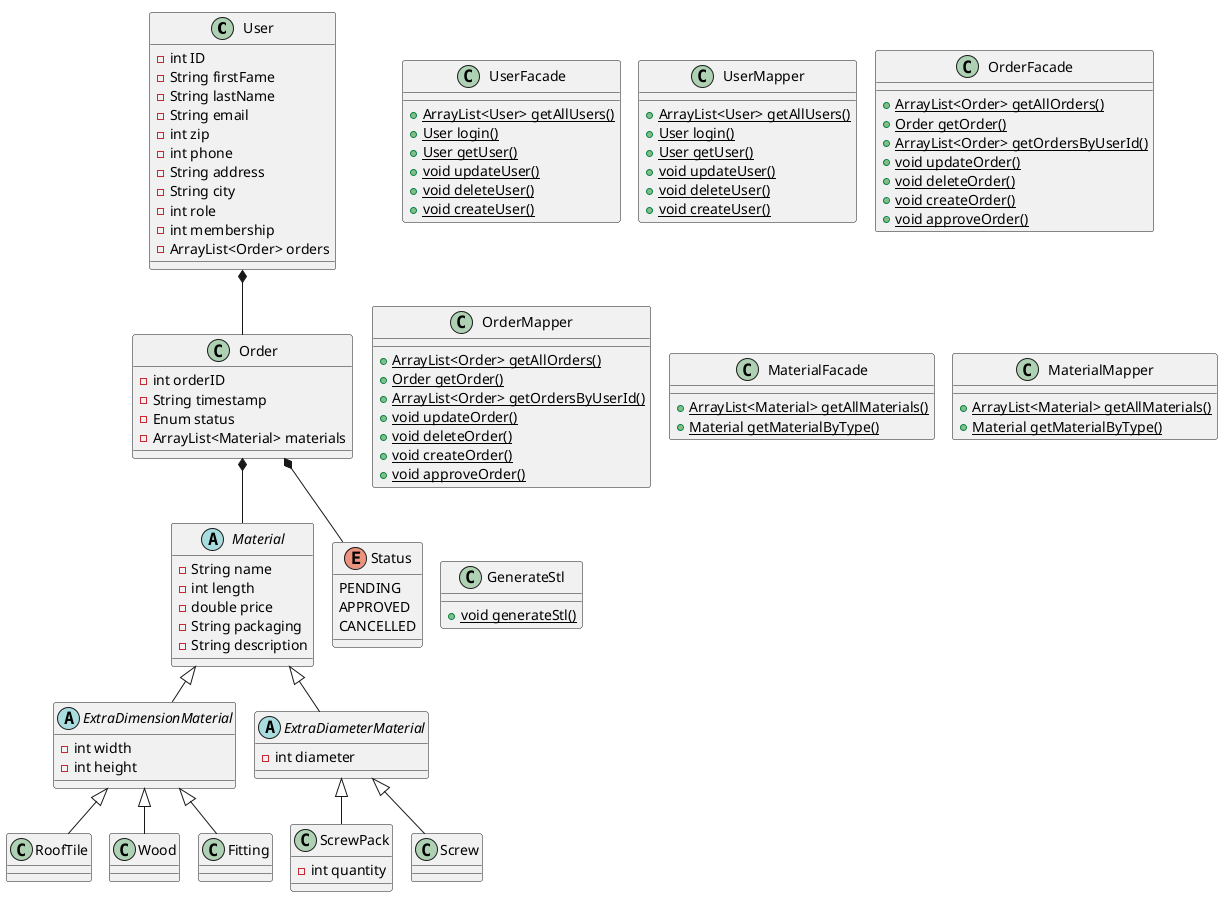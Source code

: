 @startuml
'https://plantuml.com/class-diagram

!pragma layout smetana

class User {
- int ID
- String firstFame
- String lastName
- String email
- int zip
- int phone
- String address
- String city
- int role
- int membership
- ArrayList<Order> orders
}

class UserFacade {
+ {static} ArrayList<User> getAllUsers()
+ {static} User login()
+ {static} User getUser()
+ {static} void updateUser()
+ {static} void deleteUser()
+ {static} void createUser()
}

class UserMapper {
+ {static} ArrayList<User> getAllUsers()
+ {static} User login()
+ {static} User getUser()
+ {static} void updateUser()
+ {static} void deleteUser()
+ {static} void createUser()
}

class Order {
- int orderID
- String timestamp
- Enum status
- ArrayList<Material> materials
}

class OrderFacade {
+ {static} ArrayList<Order> getAllOrders()
+ {static} Order getOrder()
+ {static} ArrayList<Order> getOrdersByUserId()
+ {static} void updateOrder()
+ {static} void deleteOrder()
+ {static} void createOrder()
+ {static} void approveOrder()
}

class OrderMapper {
+ {static} ArrayList<Order> getAllOrders()
+ {static} Order getOrder()
+ {static} ArrayList<Order> getOrdersByUserId()
+ {static} void updateOrder()
+ {static} void deleteOrder()
+ {static} void createOrder()
+ {static} void approveOrder()
}

class MaterialFacade {
+ {static} ArrayList<Material> getAllMaterials()
+ {static} Material getMaterialByType()
}

class MaterialMapper {
+ {static} ArrayList<Material> getAllMaterials()
+ {static} Material getMaterialByType()

}

class GenerateStl {
+ {static} void generateStl()
}

abstract class Material {
- String name
- int length
- double price
- String packaging
- String description
}

abstract class ExtraDimensionMaterial {
- int width
- int height
}

class RoofTile {
}

class Wood {
}

class Fitting {
}

abstract class ExtraDiameterMaterial {
- int diameter
}

class ScrewPack {
- int quantity
}

class Screw {
}

Enum Status {
    PENDING
    APPROVED
    CANCELLED
}

Material <|-- ExtraDimensionMaterial
ExtraDimensionMaterial <|-- RoofTile
ExtraDimensionMaterial <|-- Wood
ExtraDimensionMaterial <|-- Fitting
Material <|-- ExtraDiameterMaterial
ExtraDiameterMaterial <|-- ScrewPack
ExtraDiameterMaterial <|-- Screw

Order *-- Material
Order *-- Status
User *-- Order

@enduml